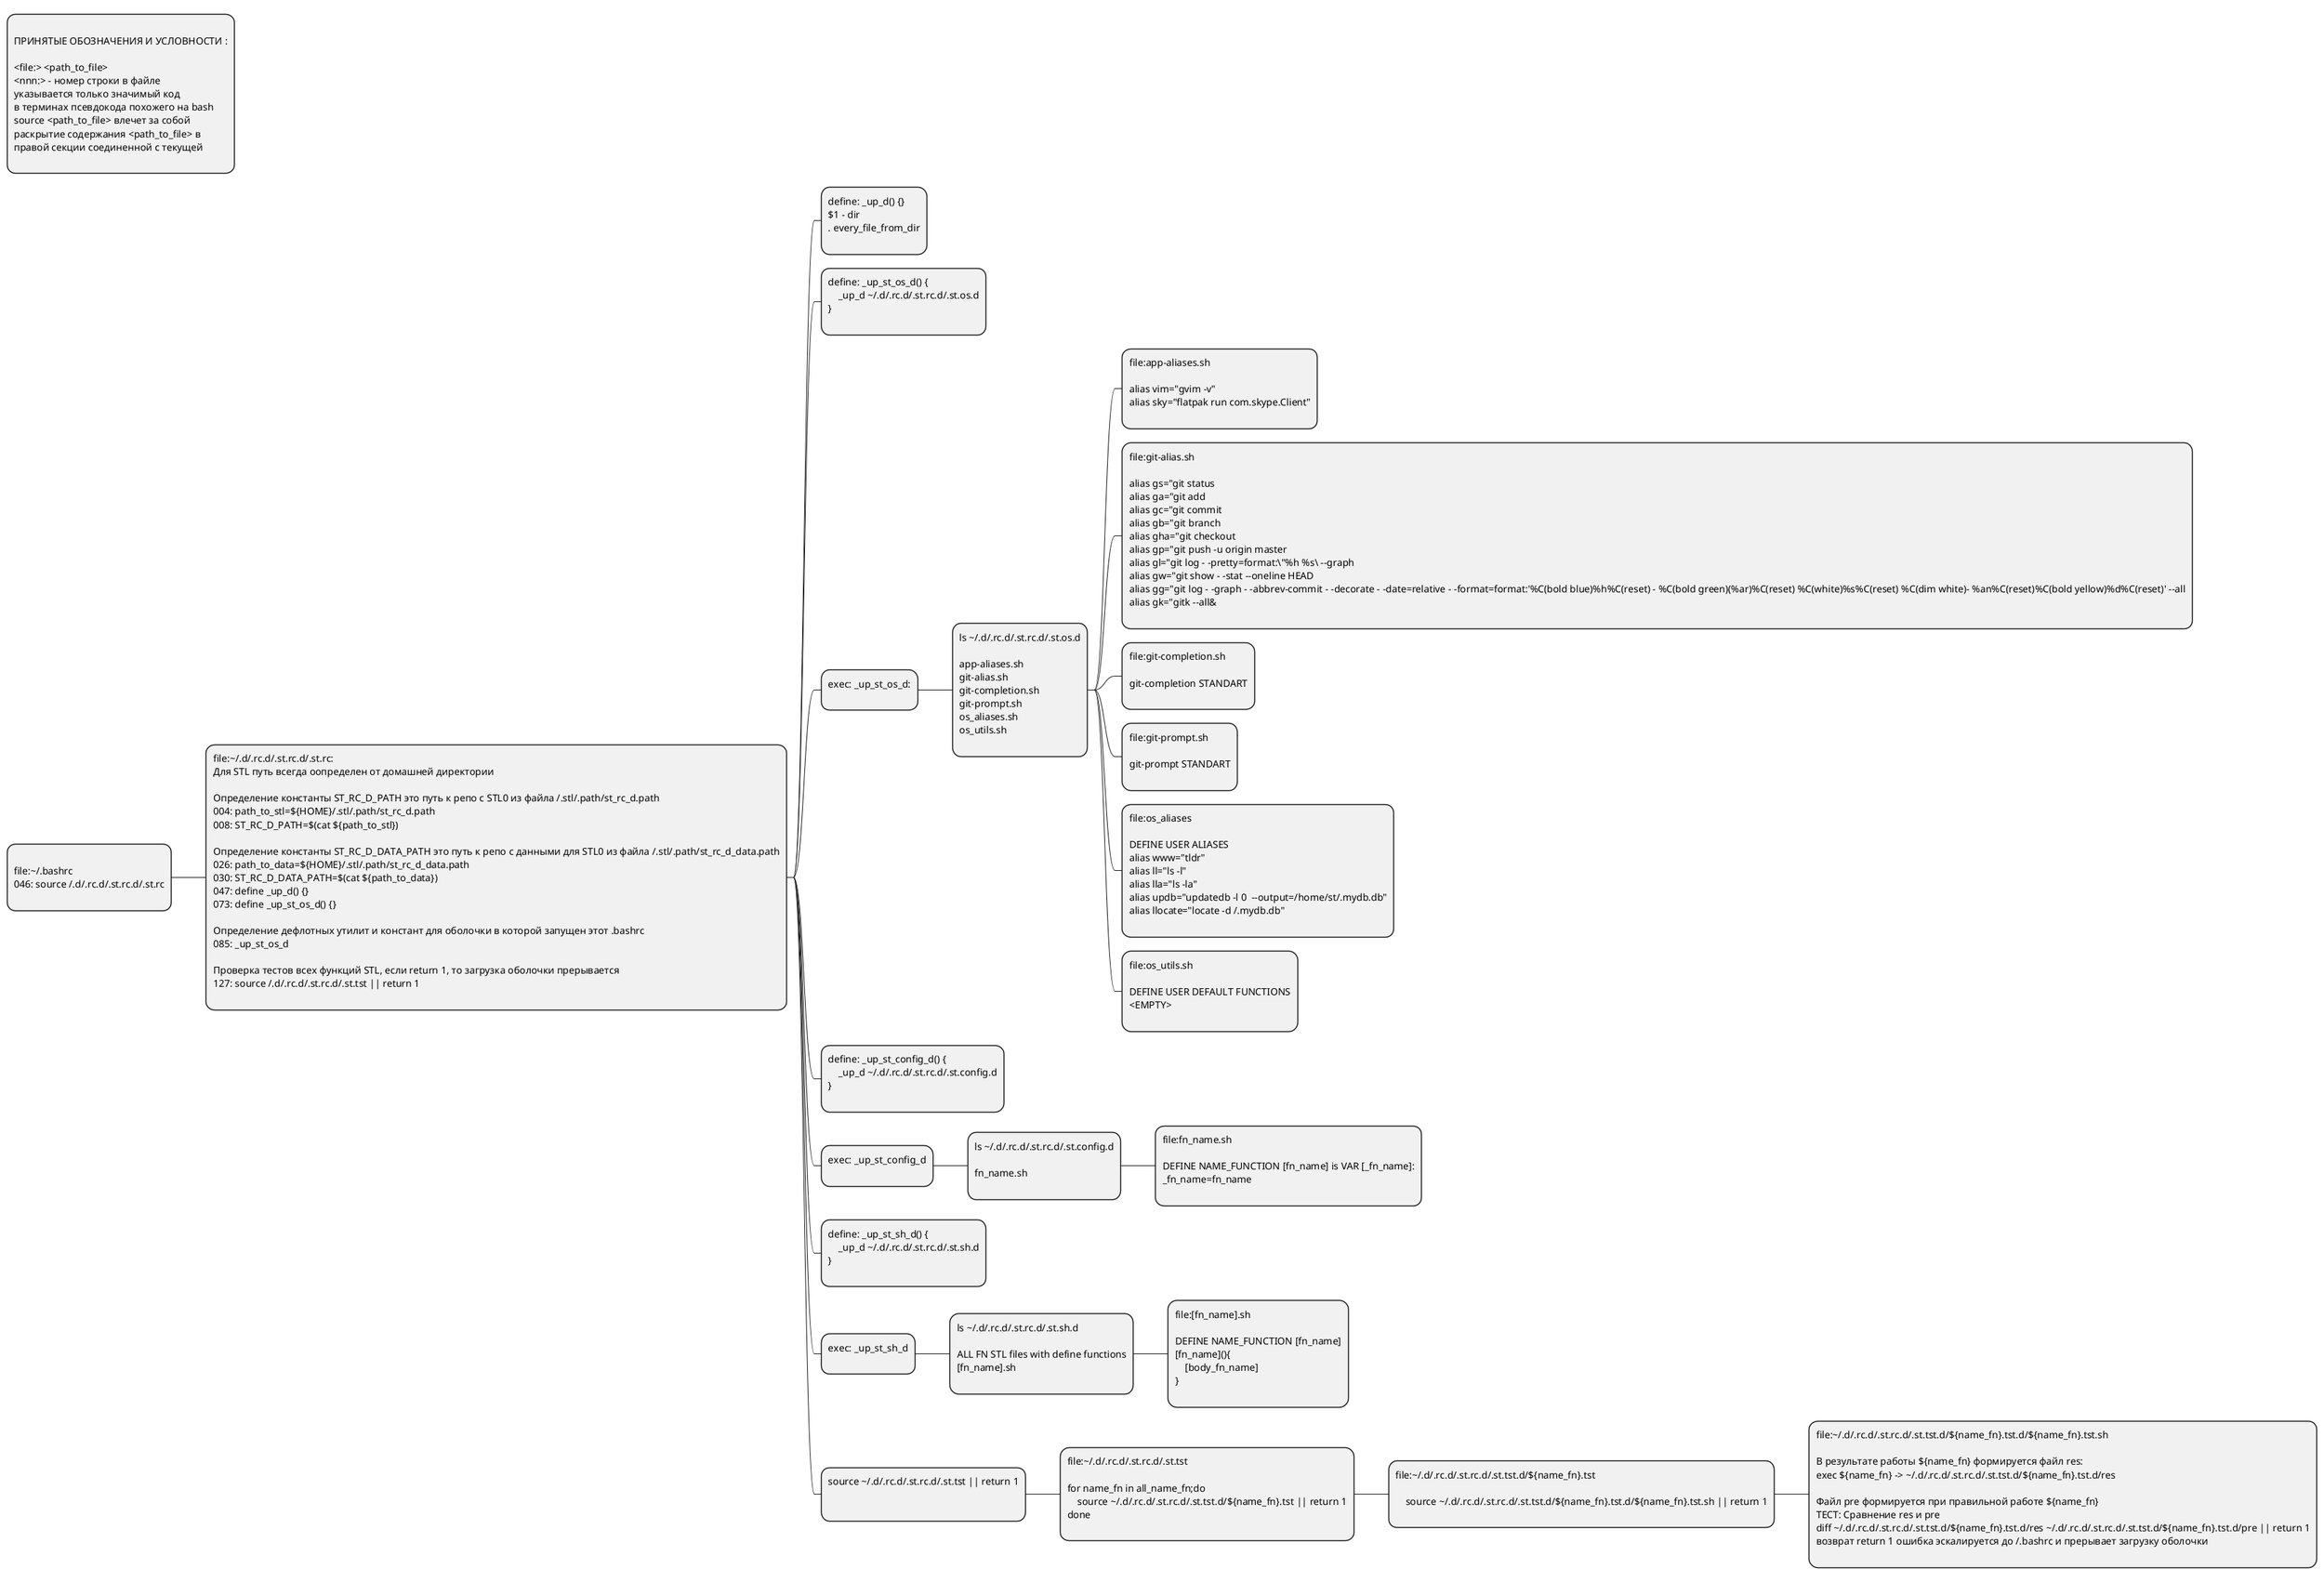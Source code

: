 @startmindmap
*:
ПРИНЯТЫЕ ОБОЗНАЧЕНИЯ И УСЛОВНОСТИ :

<file:> <path_to_file>
<nnn:> - номер строки в файле
указывается только значимый код 
в терминах псевдокода похожего на bash
source <path_to_file> влечет за собой 
раскрытие содержания <path_to_file> в 
правой секции соединенной с текущей
;
*:
file:\~/.bashrc
046: source ~/.d/.rc.d/.st.rc.d/.st.rc
;

**:file:\~/.d/.rc.d/.st.rc.d/.st.rc:
Для STL путь всегда оопределен от домашней директории

Определение константы ST_RC_D_PATH это путь к репо с STL0 из файла ~/.stl/.path/st_rc_d.path
004: path_to_stl=${HOME}/.stl/.path/st_rc_d.path
008: ST_RC_D_PATH=$(cat ${path_to_stl})

Определение константы ST_RC_D_DATA_PATH это путь к репо с данными для STL0 из файла ~/.stl/.path/st_rc_d_data.path
026: path_to_data=${HOME}/.stl/.path/st_rc_d_data.path
030: ST_RC_D_DATA_PATH=$(cat ${path_to_data})
047: define _up_d() {}
073: define _up_st_os_d() {}

Определение дефлотных утилит и констант для оболочки в которой запущен этот .bashrc
085: _up_st_os_d

Проверка тестов всех функций STL, если return 1, то загрузка оболочки прерывается 
127: source ~/.d/.rc.d/.st.rc.d/.st.tst || return 1
' 000: 
' 000: 
' 000: 
' 000: 
' 000: 
;
***:define: _up_d() {}
$1 - dir
. every_file_from_dir
;

***:define: _up_st_os_d() {
    _up_d \~/.d/.rc.d/.st.rc.d/.st.os.d
}
;

***:exec: _up_st_os_d:
;

****:ls \~/.d/.rc.d/.st.rc.d/.st.os.d

app-aliases.sh  
git-alias.sh  
git-completion.sh  
git-prompt.sh  
os_aliases.sh  
os_utils.sh
;

*****:file:app-aliases.sh

alias vim="gvim -v"
alias sky="flatpak run com.skype.Client"
;

*****:file:git-alias.sh

alias gs="git status
alias ga="git add
alias gc="git commit
alias gb="git branch
alias gha="git checkout
alias gp="git push -u origin master
alias gl="git log - -pretty=format:\"%h %s\ --graph
alias gw="git show - -stat --oneline HEAD
alias gg="git log - -graph - -abbrev-commit - -decorate - -date=relative - -format=format:'%C(bold blue)%h%C(reset) - %C(bold green)(%ar)%C(reset) %C(white)%s%C(reset) %C(dim white)- %an%C(reset)%C(bold yellow)%d%C(reset)' --all
alias gk="gitk --all&
;

*****:file:git-completion.sh

git-completion STANDART
;

*****:file:git-prompt.sh

git-prompt STANDART
;

*****:file:os_aliases

DEFINE USER ALIASES
alias www="tldr"
alias ll="ls -l"
alias lla="ls -la"
alias updb="updatedb -l 0  --output=/home/st/.mydb.db"
alias llocate="locate -d ~/.mydb.db"
;

*****:file:os_utils.sh

DEFINE USER DEFAULT FUNCTIONS
<EMPTY>
;

***:define: _up_st_config_d() {
    _up_d \~/.d/.rc.d/.st.rc.d/.st.config.d
}
;

***:exec: _up_st_config_d
;

****:ls \~/.d/.rc.d/.st.rc.d/.st.config.d

fn_name.sh
;

*****:file:fn_name.sh

DEFINE NAME_FUNCTION [fn_name] is VAR [_fn_name]:
_fn_name=fn_name
;

***:define: _up_st_sh_d() {
    _up_d \~/.d/.rc.d/.st.rc.d/.st.sh.d
}
;

***:exec: _up_st_sh_d
;

****:ls \~/.d/.rc.d/.st.rc.d/.st.sh.d

ALL FN STL files with define functions
[fn_name].sh
;

*****:file:[fn_name].sh

DEFINE NAME_FUNCTION [fn_name]
[fn_name](){
    [body_fn_name]
}
;

***:source \~/.d/.rc.d/.st.rc.d/.st.tst || return 1

;

****:file:\~/.d/.rc.d/.st.rc.d/.st.tst

for name_fn in all_name_fn;do
    source \~/.d/.rc.d/.st.rc.d/.st.tst.d/${name_fn}.tst || return 1
done
;

*****:file:\~/.d/.rc.d/.st.rc.d/.st.tst.d/${name_fn}.tst

    source \~/.d/.rc.d/.st.rc.d/.st.tst.d/${name_fn}.tst.d/${name_fn}.tst.sh || return 1
;

******:file:\~/.d/.rc.d/.st.rc.d/.st.tst.d/${name_fn}.tst.d/${name_fn}.tst.sh

В результате работы ${name_fn} формируется файл res:
exec ${name_fn} -> \~/.d/.rc.d/.st.rc.d/.st.tst.d/${name_fn}.tst.d/res   

Файл pre формируется при правильной работе ${name_fn}
ТЕСТ: Сравнение res и pre
diff \~/.d/.rc.d/.st.rc.d/.st.tst.d/${name_fn}.tst.d/res \~/.d/.rc.d/.st.rc.d/.st.tst.d/${name_fn}.tst.d/pre || return 1
возврат return 1 ошибка эскалируется до ~/.bashrc и прерывает загрузку оболочки
;

' *:HEAD:

' CONT
' ;

' *:HEAD:

' CONT
' ;

' *:HEAD:

' CONT
' ;

@endmindmap